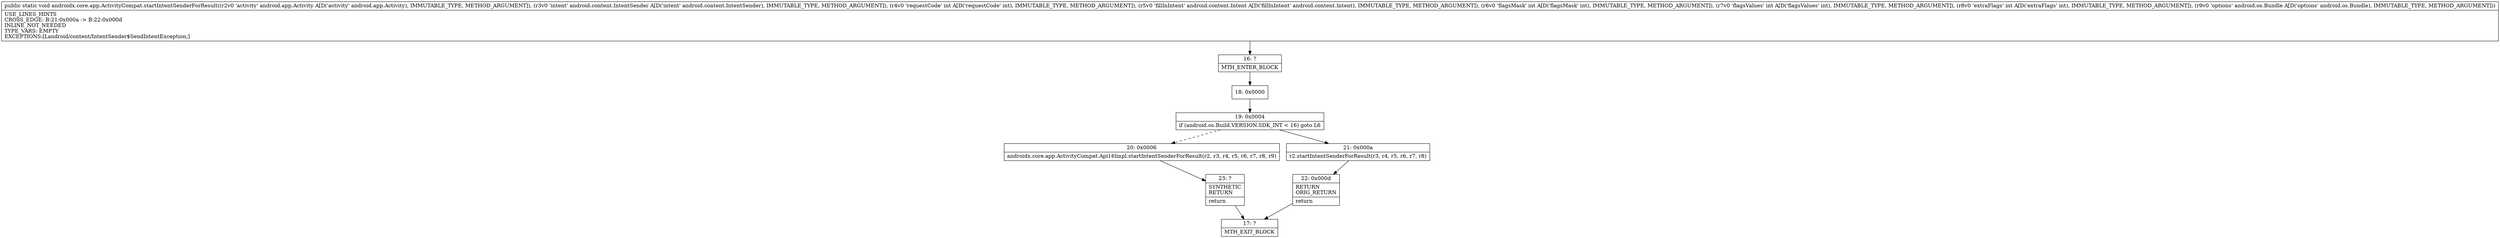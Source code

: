 digraph "CFG forandroidx.core.app.ActivityCompat.startIntentSenderForResult(Landroid\/app\/Activity;Landroid\/content\/IntentSender;ILandroid\/content\/Intent;IIILandroid\/os\/Bundle;)V" {
Node_16 [shape=record,label="{16\:\ ?|MTH_ENTER_BLOCK\l}"];
Node_18 [shape=record,label="{18\:\ 0x0000}"];
Node_19 [shape=record,label="{19\:\ 0x0004|if (android.os.Build.VERSION.SDK_INT \< 16) goto L6\l}"];
Node_20 [shape=record,label="{20\:\ 0x0006|androidx.core.app.ActivityCompat.Api16Impl.startIntentSenderForResult(r2, r3, r4, r5, r6, r7, r8, r9)\l}"];
Node_23 [shape=record,label="{23\:\ ?|SYNTHETIC\lRETURN\l|return\l}"];
Node_17 [shape=record,label="{17\:\ ?|MTH_EXIT_BLOCK\l}"];
Node_21 [shape=record,label="{21\:\ 0x000a|r2.startIntentSenderForResult(r3, r4, r5, r6, r7, r8)\l}"];
Node_22 [shape=record,label="{22\:\ 0x000d|RETURN\lORIG_RETURN\l|return\l}"];
MethodNode[shape=record,label="{public static void androidx.core.app.ActivityCompat.startIntentSenderForResult((r2v0 'activity' android.app.Activity A[D('activity' android.app.Activity), IMMUTABLE_TYPE, METHOD_ARGUMENT]), (r3v0 'intent' android.content.IntentSender A[D('intent' android.content.IntentSender), IMMUTABLE_TYPE, METHOD_ARGUMENT]), (r4v0 'requestCode' int A[D('requestCode' int), IMMUTABLE_TYPE, METHOD_ARGUMENT]), (r5v0 'fillInIntent' android.content.Intent A[D('fillInIntent' android.content.Intent), IMMUTABLE_TYPE, METHOD_ARGUMENT]), (r6v0 'flagsMask' int A[D('flagsMask' int), IMMUTABLE_TYPE, METHOD_ARGUMENT]), (r7v0 'flagsValues' int A[D('flagsValues' int), IMMUTABLE_TYPE, METHOD_ARGUMENT]), (r8v0 'extraFlags' int A[D('extraFlags' int), IMMUTABLE_TYPE, METHOD_ARGUMENT]), (r9v0 'options' android.os.Bundle A[D('options' android.os.Bundle), IMMUTABLE_TYPE, METHOD_ARGUMENT]))  | USE_LINES_HINTS\lCROSS_EDGE: B:21:0x000a \-\> B:22:0x000d\lINLINE_NOT_NEEDED\lTYPE_VARS: EMPTY\lEXCEPTIONS:[Landroid\/content\/IntentSender$SendIntentException;]\l}"];
MethodNode -> Node_16;Node_16 -> Node_18;
Node_18 -> Node_19;
Node_19 -> Node_20[style=dashed];
Node_19 -> Node_21;
Node_20 -> Node_23;
Node_23 -> Node_17;
Node_21 -> Node_22;
Node_22 -> Node_17;
}

